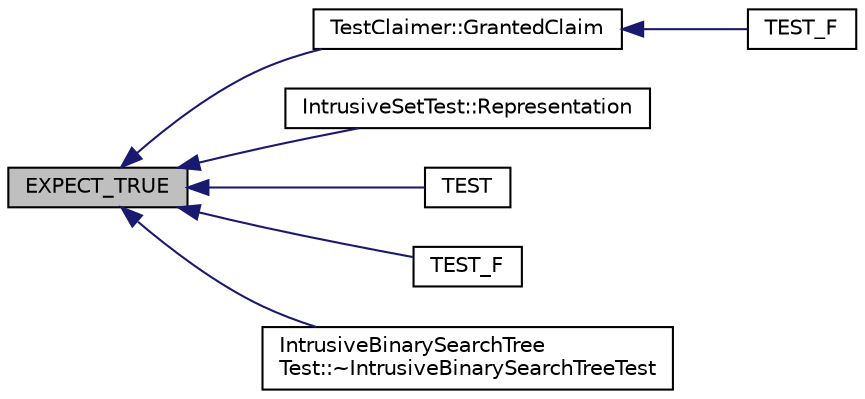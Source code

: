 digraph "EXPECT_TRUE"
{
 // INTERACTIVE_SVG=YES
  edge [fontname="Helvetica",fontsize="10",labelfontname="Helvetica",labelfontsize="10"];
  node [fontname="Helvetica",fontsize="10",shape=record];
  rankdir="LR";
  Node29 [label="EXPECT_TRUE",height=0.2,width=0.4,color="black", fillcolor="grey75", style="filled", fontcolor="black"];
  Node29 -> Node30 [dir="back",color="midnightblue",fontsize="10",style="solid",fontname="Helvetica"];
  Node30 [label="TestClaimer::GrantedClaim",height=0.2,width=0.4,color="black", fillcolor="white", style="filled",URL="$d4/d1d/class_test_claimer.html#aa0cc92eb5130466c3fa519a91a6dc5d5"];
  Node30 -> Node31 [dir="back",color="midnightblue",fontsize="10",style="solid",fontname="Helvetica"];
  Node31 [label="TEST_F",height=0.2,width=0.4,color="black", fillcolor="white", style="filled",URL="$d8/d21/_test_claimable_resource_8cpp.html#a2222b66a52a745109080df966cc51860"];
  Node29 -> Node32 [dir="back",color="midnightblue",fontsize="10",style="solid",fontname="Helvetica"];
  Node32 [label="IntrusiveSetTest::Representation",height=0.2,width=0.4,color="black", fillcolor="white", style="filled",URL="$d6/d35/class_intrusive_set_test.html#a70690550366ed803acec0d3f1dbc7b91"];
  Node29 -> Node33 [dir="back",color="midnightblue",fontsize="10",style="solid",fontname="Helvetica"];
  Node33 [label="TEST",height=0.2,width=0.4,color="black", fillcolor="white", style="filled",URL="$de/d47/_test_asn1_8cpp.html#af755b57724a90abd0637a238d3012fbb"];
  Node29 -> Node34 [dir="back",color="midnightblue",fontsize="10",style="solid",fontname="Helvetica"];
  Node34 [label="TEST_F",height=0.2,width=0.4,color="black", fillcolor="white", style="filled",URL="$dd/de7/_test_allocator_heap_8cpp.html#a566bd81caa34d813a077436efc57b4f3"];
  Node29 -> Node35 [dir="back",color="midnightblue",fontsize="10",style="solid",fontname="Helvetica"];
  Node35 [label="IntrusiveBinarySearchTree\lTest::~IntrusiveBinarySearchTreeTest",height=0.2,width=0.4,color="black", fillcolor="white", style="filled",URL="$d4/db5/class_intrusive_binary_search_tree_test.html#ac5f439a706f2e710a18ec62ffa282d98"];
}
